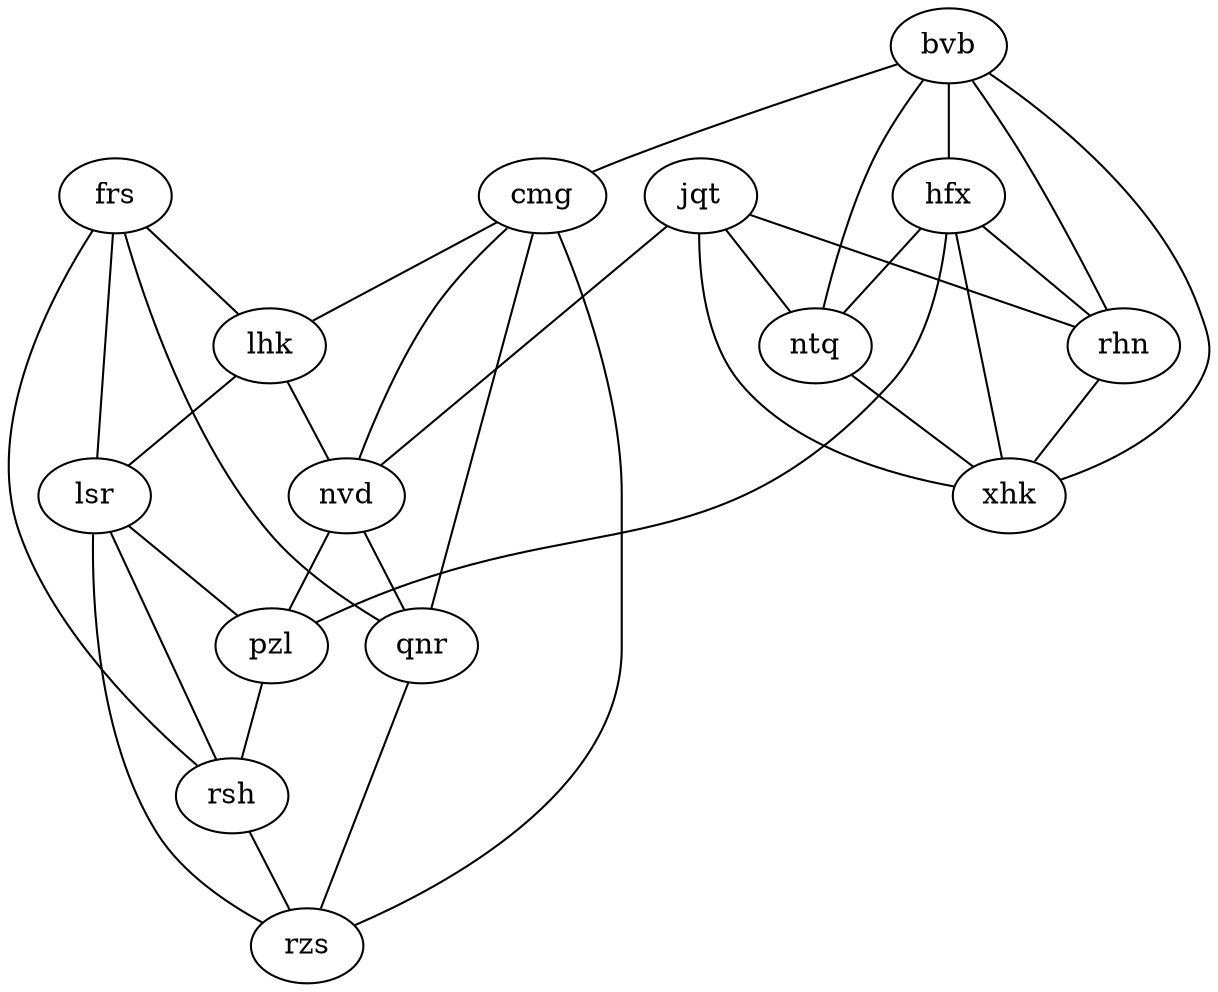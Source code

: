 strict graph {
    "rzs"
    "xhk"
    "bvb"
    "nvd"
    "rhn"
    "ntq"
    "cmg"
    "rsh"
    "qnr"
    "pzl"
    "lsr"
    "jqt"
    "hfx"
    "lhk"
    "frs"
    "bvb" -- "xhk" [weight=1]
    "bvb" -- "rhn" [weight=1]
    "bvb" -- "ntq" [weight=1]
    "bvb" -- "cmg" [weight=1]
    "bvb" -- "hfx" [weight=1]
    "nvd" -- "qnr" [weight=1]
    "nvd" -- "pzl" [weight=1]
    "rhn" -- "xhk" [weight=1]
    "ntq" -- "xhk" [weight=1]
    "cmg" -- "rzs" [weight=1]
    "cmg" -- "nvd" [weight=1]
    "cmg" -- "qnr" [weight=1]
    "cmg" -- "lhk" [weight=1]
    "rsh" -- "rzs" [weight=1]
    "qnr" -- "rzs" [weight=1]
    "pzl" -- "rsh" [weight=1]
    "lsr" -- "rzs" [weight=1]
    "lsr" -- "rsh" [weight=1]
    "lsr" -- "pzl" [weight=1]
    "jqt" -- "xhk" [weight=1]
    "jqt" -- "nvd" [weight=1]
    "jqt" -- "rhn" [weight=1]
    "jqt" -- "ntq" [weight=1]
    "hfx" -- "xhk" [weight=1]
    "hfx" -- "rhn" [weight=1]
    "hfx" -- "ntq" [weight=1]
    "hfx" -- "pzl" [weight=1]
    "lhk" -- "nvd" [weight=1]
    "lhk" -- "lsr" [weight=1]
    "frs" -- "rsh" [weight=1]
    "frs" -- "qnr" [weight=1]
    "frs" -- "lsr" [weight=1]
    "frs" -- "lhk" [weight=1]
}
